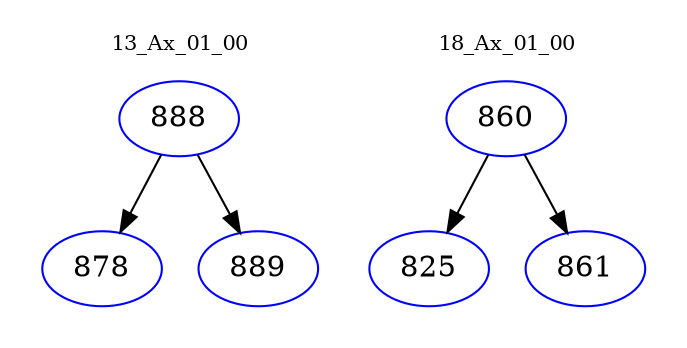 digraph{
subgraph cluster_0 {
color = white
label = "13_Ax_01_00";
fontsize=10;
T0_888 [label="888", color="blue"]
T0_888 -> T0_878 [color="black"]
T0_878 [label="878", color="blue"]
T0_888 -> T0_889 [color="black"]
T0_889 [label="889", color="blue"]
}
subgraph cluster_1 {
color = white
label = "18_Ax_01_00";
fontsize=10;
T1_860 [label="860", color="blue"]
T1_860 -> T1_825 [color="black"]
T1_825 [label="825", color="blue"]
T1_860 -> T1_861 [color="black"]
T1_861 [label="861", color="blue"]
}
}
